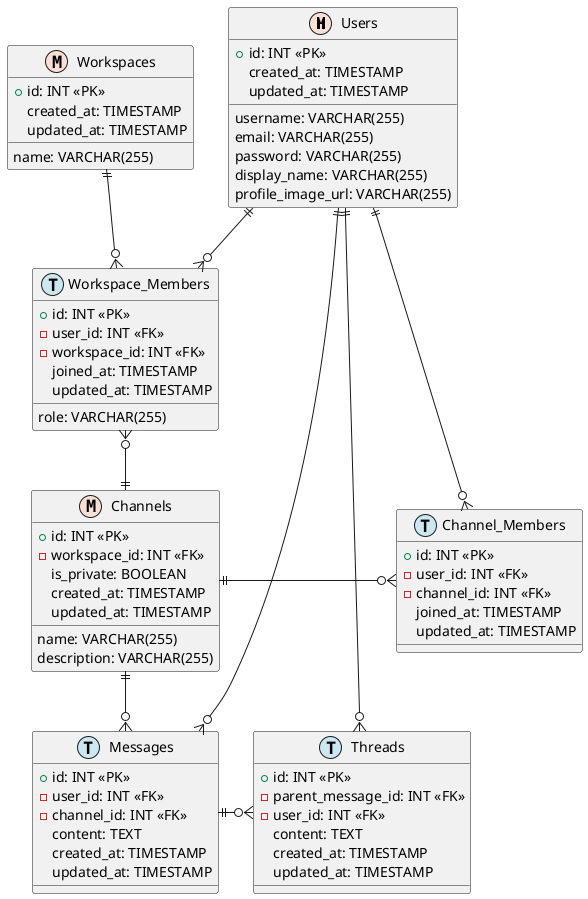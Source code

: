 @startuml

!define MASTER F9DFD5
!define TRANSACTION CAE7F2

entity "Users" as users <<M,MASTER>> {
    + id: INT <<PK>>
    username: VARCHAR(255)
    email: VARCHAR(255)
    password: VARCHAR(255)
    display_name: VARCHAR(255)
    profile_image_url: VARCHAR(255)
    created_at: TIMESTAMP
    updated_at: TIMESTAMP
}

entity "Workspaces" as workspaces <<M,MASTER>> {
    + id: INT <<PK>>
    name: VARCHAR(255)
    created_at: TIMESTAMP
    updated_at: TIMESTAMP
}

entity "Workspace_Members" as workspace_members <<T,TRANSACTION>> {
    + id: INT <<PK>>
    - user_id: INT <<FK>>
    - workspace_id: INT <<FK>>
    role: VARCHAR(255)
    joined_at: TIMESTAMP
    updated_at: TIMESTAMP
}

entity "Channels" as channels <<M,MASTER>> {
    + id: INT <<PK>>
    - workspace_id: INT <<FK>>
    name: VARCHAR(255)
    description: VARCHAR(255)
    is_private: BOOLEAN
    created_at: TIMESTAMP
    updated_at: TIMESTAMP
}

entity "Channel_Members" as channel_members <<T,TRANSACTION>> {
    + id: INT <<PK>>
    - user_id: INT <<FK>>
    - channel_id: INT <<FK>>
    joined_at: TIMESTAMP
    updated_at: TIMESTAMP
}

entity "Messages" as messages <<T,TRANSACTION>> {
    + id: INT <<PK>>
    - user_id: INT <<FK>>
    - channel_id: INT <<FK>>
    content: TEXT
    created_at: TIMESTAMP
    updated_at: TIMESTAMP
}

entity "Threads" as threads <<T,TRANSACTION>> {
    + id: INT <<PK>>
    - parent_message_id: INT <<FK>>
    - user_id: INT <<FK>>
    content: TEXT
    created_at: TIMESTAMP
    updated_at: TIMESTAMP
}

users ||-down-o{ workspace_members
workspaces ||-down-o{ workspace_members
workspace_members }o--|| channels
users ||--o{ channel_members
channels ||-right-o{ channel_members
users ||--o{ messages
channels ||--o{ messages
users ||--o{ threads
messages ||-right-o{ threads

@enduml
